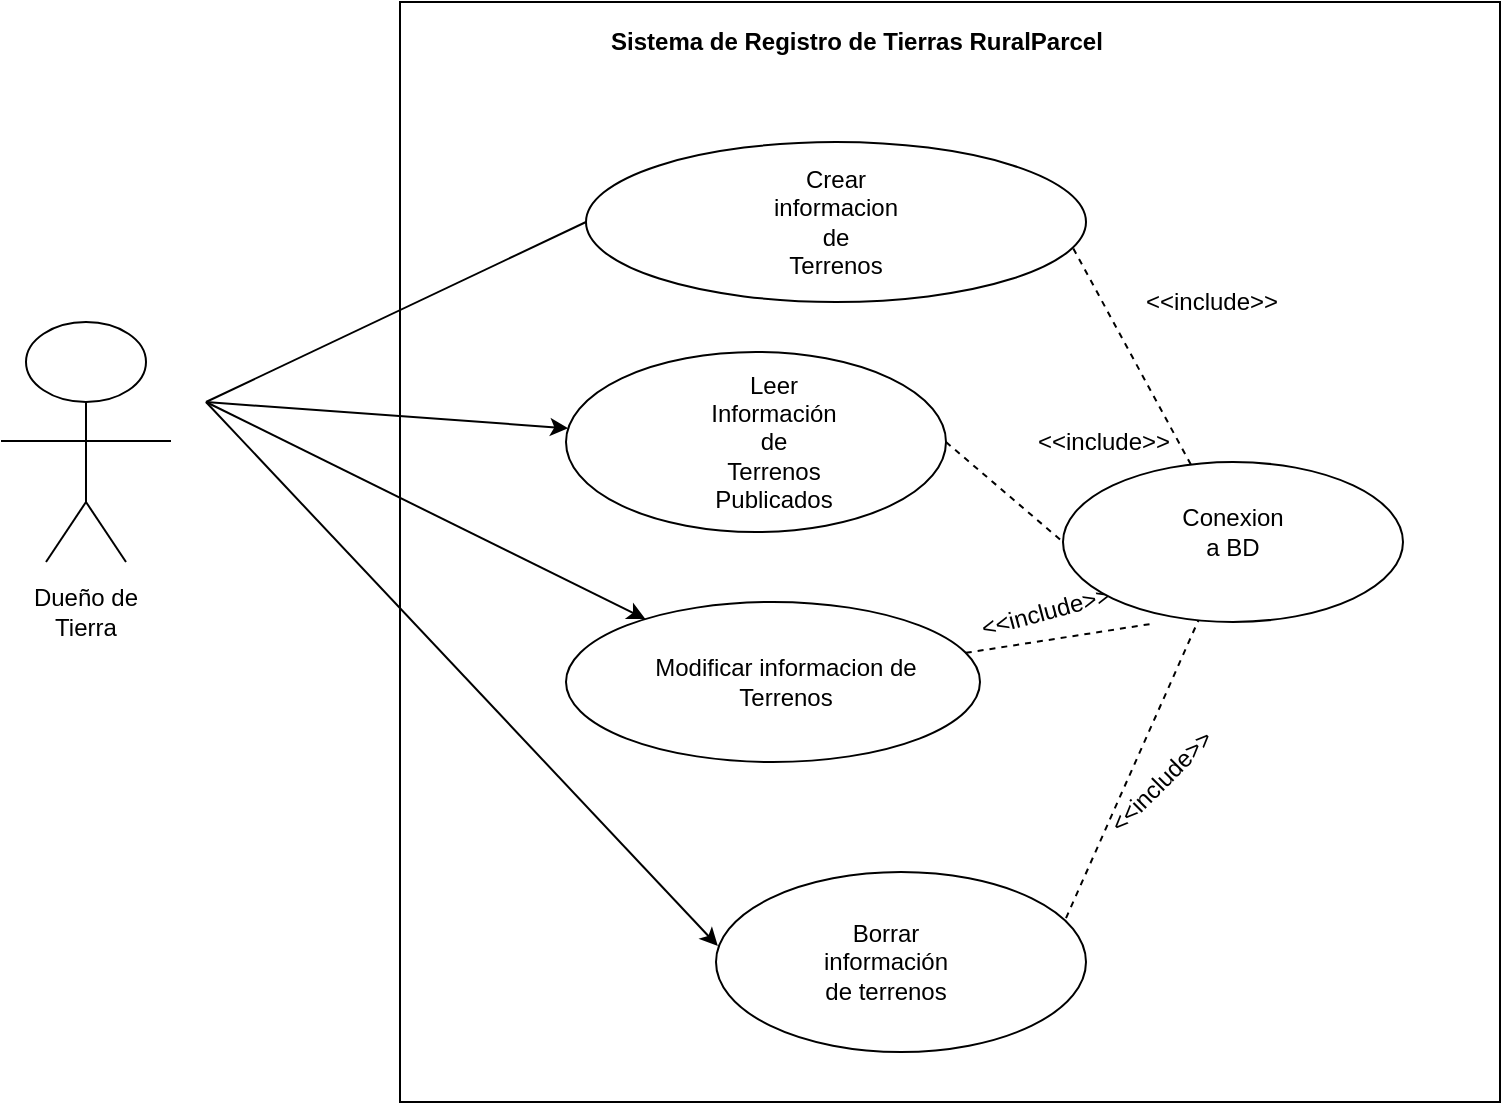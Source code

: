 <mxfile version="15.1.4" type="github">
  <diagram id="K_8a-KqTYjxQA_pJNoDS" name="Page-1">
    <mxGraphModel dx="862" dy="482" grid="1" gridSize="10" guides="1" tooltips="1" connect="1" arrows="1" fold="1" page="1" pageScale="1" pageWidth="827" pageHeight="1169" math="0" shadow="0">
      <root>
        <mxCell id="0" />
        <mxCell id="1" parent="0" />
        <mxCell id="s_MysRaoNxifnZuGbMhe-1" value="" style="whiteSpace=wrap;html=1;aspect=fixed;" vertex="1" parent="1">
          <mxGeometry x="277" y="40" width="550" height="550" as="geometry" />
        </mxCell>
        <mxCell id="s_MysRaoNxifnZuGbMhe-2" value="&lt;b&gt;Sistema de Registro de Tierras RuralParcel&lt;/b&gt;" style="text;html=1;strokeColor=none;fillColor=none;align=center;verticalAlign=middle;whiteSpace=wrap;rounded=0;" vertex="1" parent="1">
          <mxGeometry x="372.5" y="40" width="265" height="40" as="geometry" />
        </mxCell>
        <mxCell id="s_MysRaoNxifnZuGbMhe-3" value="" style="ellipse;whiteSpace=wrap;html=1;" vertex="1" parent="1">
          <mxGeometry x="370" y="110" width="250" height="80" as="geometry" />
        </mxCell>
        <mxCell id="s_MysRaoNxifnZuGbMhe-7" value="" style="ellipse;whiteSpace=wrap;html=1;" vertex="1" parent="1">
          <mxGeometry x="360" y="215" width="190" height="90" as="geometry" />
        </mxCell>
        <mxCell id="s_MysRaoNxifnZuGbMhe-14" value="" style="ellipse;whiteSpace=wrap;html=1;" vertex="1" parent="1">
          <mxGeometry x="360" y="340" width="207" height="80" as="geometry" />
        </mxCell>
        <mxCell id="s_MysRaoNxifnZuGbMhe-15" value="Modificar informacion de Terrenos" style="text;html=1;strokeColor=none;fillColor=none;align=center;verticalAlign=middle;whiteSpace=wrap;rounded=0;" vertex="1" parent="1">
          <mxGeometry x="400" y="370" width="140" height="20" as="geometry" />
        </mxCell>
        <mxCell id="s_MysRaoNxifnZuGbMhe-18" value="" style="ellipse;whiteSpace=wrap;html=1;" vertex="1" parent="1">
          <mxGeometry x="90" y="200" width="60" height="40" as="geometry" />
        </mxCell>
        <mxCell id="s_MysRaoNxifnZuGbMhe-19" value="" style="endArrow=none;html=1;entryX=0.5;entryY=1;entryDx=0;entryDy=0;" edge="1" parent="1" target="s_MysRaoNxifnZuGbMhe-18">
          <mxGeometry width="50" height="50" relative="1" as="geometry">
            <mxPoint x="120" y="290" as="sourcePoint" />
            <mxPoint x="150" y="240" as="targetPoint" />
          </mxGeometry>
        </mxCell>
        <mxCell id="s_MysRaoNxifnZuGbMhe-20" value="" style="endArrow=none;html=1;" edge="1" parent="1">
          <mxGeometry width="50" height="50" relative="1" as="geometry">
            <mxPoint x="77.5" y="259.5" as="sourcePoint" />
            <mxPoint x="162.5" y="259.5" as="targetPoint" />
          </mxGeometry>
        </mxCell>
        <mxCell id="s_MysRaoNxifnZuGbMhe-21" value="" style="endArrow=none;html=1;" edge="1" parent="1">
          <mxGeometry width="50" height="50" relative="1" as="geometry">
            <mxPoint x="100" y="320" as="sourcePoint" />
            <mxPoint x="120" y="290" as="targetPoint" />
          </mxGeometry>
        </mxCell>
        <mxCell id="s_MysRaoNxifnZuGbMhe-22" value="" style="endArrow=none;html=1;" edge="1" parent="1">
          <mxGeometry width="50" height="50" relative="1" as="geometry">
            <mxPoint x="140" y="320" as="sourcePoint" />
            <mxPoint x="120" y="290" as="targetPoint" />
          </mxGeometry>
        </mxCell>
        <mxCell id="s_MysRaoNxifnZuGbMhe-23" value="" style="endArrow=none;html=1;entryX=0;entryY=0.5;entryDx=0;entryDy=0;" edge="1" parent="1" target="s_MysRaoNxifnZuGbMhe-3">
          <mxGeometry width="50" height="50" relative="1" as="geometry">
            <mxPoint x="180" y="240" as="sourcePoint" />
            <mxPoint x="230" y="190" as="targetPoint" />
            <Array as="points" />
          </mxGeometry>
        </mxCell>
        <mxCell id="s_MysRaoNxifnZuGbMhe-35" value="Dueño de Tierra" style="text;html=1;strokeColor=none;fillColor=none;align=center;verticalAlign=middle;whiteSpace=wrap;rounded=0;" vertex="1" parent="1">
          <mxGeometry x="90" y="330" width="60" height="30" as="geometry" />
        </mxCell>
        <mxCell id="s_MysRaoNxifnZuGbMhe-36" value="Crear informacion de Terrenos" style="text;html=1;strokeColor=none;fillColor=none;align=center;verticalAlign=middle;whiteSpace=wrap;rounded=0;" vertex="1" parent="1">
          <mxGeometry x="475" y="140" width="40" height="20" as="geometry" />
        </mxCell>
        <mxCell id="s_MysRaoNxifnZuGbMhe-38" value="" style="ellipse;whiteSpace=wrap;html=1;" vertex="1" parent="1">
          <mxGeometry x="435" y="475" width="185" height="90" as="geometry" />
        </mxCell>
        <mxCell id="s_MysRaoNxifnZuGbMhe-39" value="Borrar información de terrenos" style="text;html=1;strokeColor=none;fillColor=none;align=center;verticalAlign=middle;whiteSpace=wrap;rounded=0;" vertex="1" parent="1">
          <mxGeometry x="500" y="510" width="40" height="20" as="geometry" />
        </mxCell>
        <mxCell id="s_MysRaoNxifnZuGbMhe-48" value="Leer Información de Terrenos Publicados" style="text;html=1;strokeColor=none;fillColor=none;align=center;verticalAlign=middle;whiteSpace=wrap;rounded=0;" vertex="1" parent="1">
          <mxGeometry x="443.5" y="250" width="40" height="20" as="geometry" />
        </mxCell>
        <mxCell id="s_MysRaoNxifnZuGbMhe-53" value="" style="endArrow=classic;html=1;" edge="1" parent="1" target="s_MysRaoNxifnZuGbMhe-7">
          <mxGeometry width="50" height="50" relative="1" as="geometry">
            <mxPoint x="180" y="240" as="sourcePoint" />
            <mxPoint x="220" y="230" as="targetPoint" />
          </mxGeometry>
        </mxCell>
        <mxCell id="s_MysRaoNxifnZuGbMhe-56" value="" style="endArrow=classic;html=1;" edge="1" parent="1" target="s_MysRaoNxifnZuGbMhe-14">
          <mxGeometry width="50" height="50" relative="1" as="geometry">
            <mxPoint x="180" y="240" as="sourcePoint" />
            <mxPoint x="210" y="280" as="targetPoint" />
          </mxGeometry>
        </mxCell>
        <mxCell id="s_MysRaoNxifnZuGbMhe-59" value="" style="endArrow=classic;html=1;entryX=0.005;entryY=0.411;entryDx=0;entryDy=0;entryPerimeter=0;" edge="1" parent="1" target="s_MysRaoNxifnZuGbMhe-38">
          <mxGeometry width="50" height="50" relative="1" as="geometry">
            <mxPoint x="180" y="240" as="sourcePoint" />
            <mxPoint x="440" y="370" as="targetPoint" />
          </mxGeometry>
        </mxCell>
        <mxCell id="s_MysRaoNxifnZuGbMhe-60" value="&amp;lt;&amp;lt;include&amp;gt;&amp;gt;" style="text;html=1;strokeColor=none;fillColor=none;align=center;verticalAlign=middle;whiteSpace=wrap;rounded=0;rotation=-45;" vertex="1" parent="1">
          <mxGeometry x="637.5" y="420" width="40" height="20" as="geometry" />
        </mxCell>
        <mxCell id="s_MysRaoNxifnZuGbMhe-61" value="&amp;lt;&amp;lt;include&amp;gt;&amp;gt;" style="text;html=1;strokeColor=none;fillColor=none;align=center;verticalAlign=middle;whiteSpace=wrap;rounded=0;rotation=-15;" vertex="1" parent="1">
          <mxGeometry x="580" y="335" width="40" height="20" as="geometry" />
        </mxCell>
        <mxCell id="s_MysRaoNxifnZuGbMhe-62" value="&amp;lt;&amp;lt;include&amp;gt;&amp;gt;" style="text;html=1;strokeColor=none;fillColor=none;align=center;verticalAlign=middle;whiteSpace=wrap;rounded=0;" vertex="1" parent="1">
          <mxGeometry x="608.5" y="250" width="40" height="20" as="geometry" />
        </mxCell>
        <mxCell id="s_MysRaoNxifnZuGbMhe-63" value="&amp;lt;&amp;lt;include&amp;gt;&amp;gt;" style="text;html=1;strokeColor=none;fillColor=none;align=center;verticalAlign=middle;whiteSpace=wrap;rounded=0;" vertex="1" parent="1">
          <mxGeometry x="637.5" y="180" width="90" height="20" as="geometry" />
        </mxCell>
        <mxCell id="s_MysRaoNxifnZuGbMhe-66" value="" style="ellipse;whiteSpace=wrap;html=1;" vertex="1" parent="1">
          <mxGeometry x="608.5" y="270" width="170" height="80" as="geometry" />
        </mxCell>
        <mxCell id="s_MysRaoNxifnZuGbMhe-67" value="Conexion a BD" style="text;html=1;strokeColor=none;fillColor=none;align=center;verticalAlign=middle;whiteSpace=wrap;rounded=0;" vertex="1" parent="1">
          <mxGeometry x="676" y="295" width="35" height="20" as="geometry" />
        </mxCell>
        <mxCell id="s_MysRaoNxifnZuGbMhe-69" value="" style="endArrow=none;dashed=1;html=1;entryX=0.972;entryY=0.65;entryDx=0;entryDy=0;entryPerimeter=0;" edge="1" parent="1" source="s_MysRaoNxifnZuGbMhe-66" target="s_MysRaoNxifnZuGbMhe-3">
          <mxGeometry width="50" height="50" relative="1" as="geometry">
            <mxPoint x="610" y="200" as="sourcePoint" />
            <mxPoint x="660" y="160" as="targetPoint" />
          </mxGeometry>
        </mxCell>
        <mxCell id="s_MysRaoNxifnZuGbMhe-70" value="" style="endArrow=none;dashed=1;html=1;entryX=0;entryY=0.5;entryDx=0;entryDy=0;exitX=1;exitY=0.5;exitDx=0;exitDy=0;" edge="1" parent="1" source="s_MysRaoNxifnZuGbMhe-7" target="s_MysRaoNxifnZuGbMhe-66">
          <mxGeometry width="50" height="50" relative="1" as="geometry">
            <mxPoint x="390" y="310" as="sourcePoint" />
            <mxPoint x="440" y="260" as="targetPoint" />
          </mxGeometry>
        </mxCell>
        <mxCell id="s_MysRaoNxifnZuGbMhe-71" value="" style="endArrow=none;dashed=1;html=1;entryX=0.256;entryY=1.013;entryDx=0;entryDy=0;entryPerimeter=0;" edge="1" parent="1" source="s_MysRaoNxifnZuGbMhe-14" target="s_MysRaoNxifnZuGbMhe-66">
          <mxGeometry width="50" height="50" relative="1" as="geometry">
            <mxPoint x="390" y="310" as="sourcePoint" />
            <mxPoint x="440" y="260" as="targetPoint" />
          </mxGeometry>
        </mxCell>
        <mxCell id="s_MysRaoNxifnZuGbMhe-72" value="" style="endArrow=none;dashed=1;html=1;exitX=0.946;exitY=0.256;exitDx=0;exitDy=0;exitPerimeter=0;" edge="1" parent="1" source="s_MysRaoNxifnZuGbMhe-38" target="s_MysRaoNxifnZuGbMhe-66">
          <mxGeometry width="50" height="50" relative="1" as="geometry">
            <mxPoint x="660" y="470" as="sourcePoint" />
            <mxPoint x="710" y="420" as="targetPoint" />
          </mxGeometry>
        </mxCell>
      </root>
    </mxGraphModel>
  </diagram>
</mxfile>
